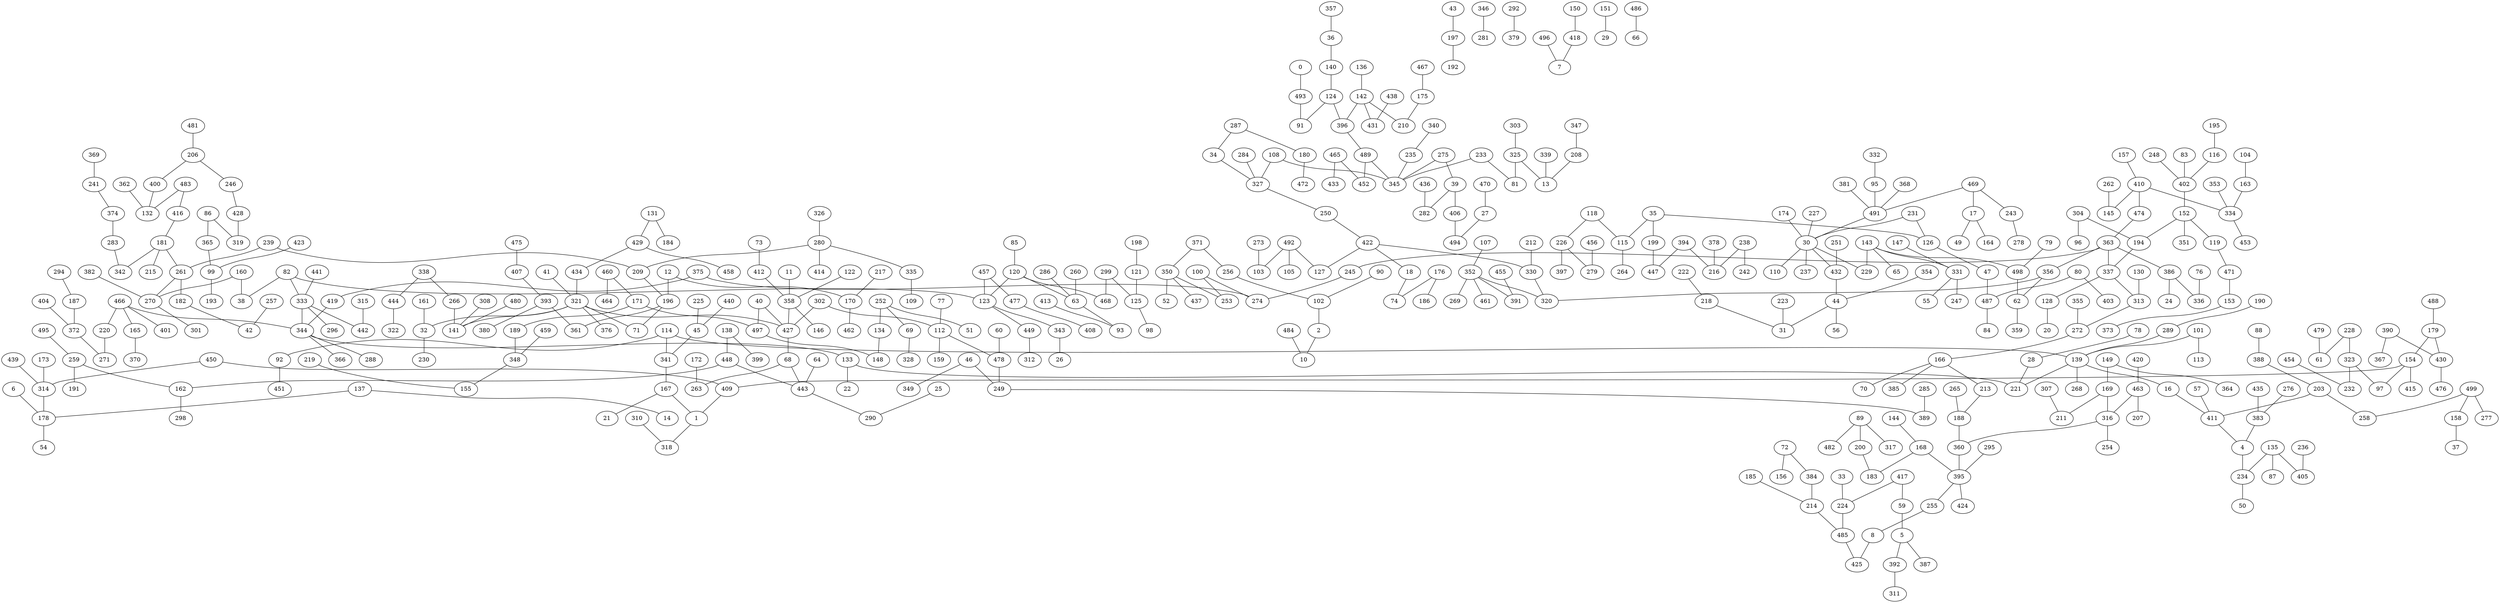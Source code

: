 graph{
6 -- 178;
454 -- 232;
466 -- 220;
410 -- 474;
334 -- 453;
144 -- 168;
227 -- 30;
294 -- 187;
82 -- 333;
495 -- 259;
375 -- 419;
34 -- 327;
477 -- 408;
492 -- 105;
313 -- 272;
260 -- 63;
475 -- 407;
378 -- 216;
231 -- 30;
310 -- 318;
225 -- 45;
435 -- 383;
126 -- 47;
489 -- 345;
326 -- 280;
457 -- 477;
112 -- 159;
299 -- 125;
30 -- 110;
178 -- 54;
280 -- 414;
197 -- 192;
469 -- 17;
365 -- 99;
333 -- 296;
411 -- 4;
344 -- 133;
102 -- 2;
375 -- 274;
176 -- 186;
169 -- 211;
139 -- 221;
304 -- 96;
160 -- 270;
353 -- 334;
412 -- 358;
330 -- 320;
276 -- 383;
307 -- 211;
114 -- 92;
88 -- 388;
107 -- 352;
131 -- 184;
335 -- 109;
469 -- 243;
143 -- 229;
128 -- 20;
284 -- 327;
325 -- 81;
172 -- 263;
350 -- 52;
341 -- 167;
135 -- 405;
170 -- 462;
407 -- 393;
28 -- 221;
223 -- 31;
173 -- 314;
62 -- 359;
187 -- 372;
160 -- 38;
393 -- 361;
152 -- 119;
238 -- 216;
344 -- 288;
487 -- 84;
134 -- 148;
287 -- 34;
157 -- 410;
422 -- 330;
46 -- 249;
448 -- 162;
436 -- 282;
346 -- 281;
140 -- 124;
333 -- 344;
179 -- 430;
369 -- 241;
252 -- 51;
489 -- 452;
41 -- 321;
275 -- 39;
406 -- 494;
340 -- 235;
283 -- 342;
467 -- 175;
220 -- 271;
463 -- 207;
333 -- 442;
182 -- 42;
382 -- 270;
18 -- 74;
44 -- 56;
80 -- 403;
303 -- 325;
417 -- 59;
395 -- 255;
465 -- 433;
308 -- 141;
43 -- 197;
72 -- 156;
138 -- 399;
73 -- 412;
198 -- 121;
11 -- 358;
275 -- 345;
85 -- 120;
167 -- 21;
82 -- 123;
143 -- 65;
455 -- 391;
217 -- 170;
116 -- 402;
17 -- 49;
390 -- 430;
72 -- 384;
356 -- 320;
1 -- 318;
39 -- 406;
409 -- 1;
46 -- 349;
292 -- 379;
194 -- 337;
392 -- 311;
327 -- 250;
450 -- 409;
321 -- 32;
422 -- 18;
209 -- 196;
493 -- 91;
8 -- 425;
30 -- 229;
35 -- 115;
233 -- 81;
179 -- 154;
360 -- 395;
89 -- 482;
248 -- 402;
285 -- 389;
185 -- 214;
2 -- 10;
181 -- 342;
168 -- 395;
143 -- 498;
325 -- 13;
469 -- 491;
69 -- 328;
483 -- 132;
404 -- 372;
356 -- 62;
371 -- 350;
89 -- 200;
357 -- 36;
239 -- 209;
492 -- 127;
147 -- 331;
496 -- 7;
228 -- 323;
261 -- 270;
323 -- 232;
261 -- 182;
272 -- 166;
239 -- 261;
122 -- 358;
104 -- 163;
485 -- 425;
40 -- 427;
5 -- 387;
257 -- 42;
123 -- 343;
82 -- 38;
68 -- 443;
255 -- 8;
339 -- 13;
135 -- 234;
16 -- 411;
289 -- 139;
362 -- 132;
152 -- 351;
383 -- 4;
344 -- 366;
181 -- 261;
233 -- 345;
219 -- 155;
139 -- 16;
474 -- 363;
151 -- 29;
124 -- 396;
384 -- 214;
355 -- 272;
372 -- 271;
208 -- 13;
363 -- 337;
92 -- 451;
479 -- 61;
286 -- 63;
388 -- 203;
252 -- 69;
497 -- 148;
423 -- 99;
471 -- 153;
0 -- 493;
422 -- 127;
171 -- 189;
226 -- 279;
77 -- 112;
419 -- 344;
235 -- 345;
120 -- 468;
199 -- 447;
249 -- 389;
60 -- 478;
222 -- 218;
352 -- 269;
224 -- 485;
459 -- 348;
270 -- 301;
440 -- 45;
152 -- 194;
246 -- 428;
337 -- 313;
430 -- 476;
429 -- 458;
4 -- 234;
112 -- 478;
420 -- 463;
457 -- 123;
139 -- 268;
68 -- 263;
331 -- 247;
181 -- 215;
12 -- 170;
99 -- 193;
483 -- 416;
287 -- 180;
114 -- 139;
120 -- 123;
180 -- 472;
212 -- 330;
234 -- 50;
90 -- 102;
295 -- 395;
480 -- 141;
438 -- 431;
25 -- 290;
124 -- 91;
410 -- 334;
130 -- 313;
418 -- 7;
252 -- 134;
350 -- 253;
410 -- 145;
460 -- 171;
137 -- 178;
350 -- 437;
488 -- 179;
57 -- 411;
400 -- 132;
135 -- 87;
206 -- 400;
169 -- 316;
167 -- 1;
273 -- 103;
266 -- 141;
374 -- 283;
12 -- 196;
27 -- 494;
332 -- 95;
450 -- 314;
280 -- 335;
36 -- 140;
441 -- 333;
363 -- 386;
176 -- 74;
337 -- 128;
448 -- 443;
196 -- 361;
115 -- 264;
463 -- 316;
478 -- 249;
314 -- 178;
499 -- 258;
386 -- 336;
304 -- 194;
343 -- 26;
395 -- 424;
265 -- 188;
262 -- 145;
354 -- 44;
432 -- 44;
491 -- 30;
492 -- 103;
149 -- 364;
321 -- 427;
226 -- 397;
368 -- 491;
259 -- 191;
44 -- 31;
402 -- 152;
133 -- 22;
243 -- 278;
162 -- 298;
470 -- 27;
302 -- 427;
154 -- 409;
166 -- 70;
40 -- 497;
143 -- 331;
33 -- 224;
158 -- 37;
108 -- 327;
394 -- 447;
131 -- 429;
203 -- 411;
137 -- 14;
125 -- 98;
101 -- 139;
444 -- 322;
166 -- 385;
299 -- 468;
331 -- 55;
39 -- 282;
196 -- 71;
189 -- 348;
133 -- 221;
63 -- 93;
449 -- 312;
338 -- 266;
396 -- 489;
153 -- 373;
321 -- 71;
163 -- 334;
393 -- 380;
120 -- 63;
168 -- 183;
47 -- 487;
149 -- 169;
123 -- 449;
316 -- 360;
32 -- 230;
228 -- 61;
250 -- 422;
481 -- 206;
315 -- 442;
17 -- 164;
456 -- 279;
338 -- 444;
64 -- 443;
302 -- 112;
427 -- 68;
195 -- 116;
439 -- 314;
119 -- 471;
316 -- 254;
443 -- 290;
114 -- 341;
118 -- 226;
95 -- 491;
358 -- 146;
280 -- 209;
486 -- 66;
259 -- 162;
498 -- 62;
89 -- 317;
363 -- 356;
214 -- 485;
206 -- 246;
86 -- 319;
121 -- 125;
100 -- 253;
256 -- 102;
35 -- 199;
188 -- 360;
30 -- 237;
174 -- 30;
80 -- 487;
465 -- 452;
150 -- 418;
466 -- 165;
371 -- 256;
86 -- 365;
79 -- 498;
218 -- 31;
499 -- 277;
175 -- 210;
138 -- 448;
434 -- 321;
363 -- 245;
142 -- 210;
200 -- 183;
429 -- 434;
78 -- 28;
352 -- 391;
460 -- 464;
190 -- 289;
251 -- 432;
35 -- 126;
45 -- 341;
101 -- 113;
5 -- 392;
83 -- 402;
245 -- 274;
142 -- 396;
30 -- 432;
348 -- 155;
166 -- 213;
466 -- 344;
165 -- 370;
358 -- 427;
108 -- 345;
390 -- 367;
484 -- 10;
59 -- 5;
499 -- 158;
386 -- 24;
352 -- 461;
347 -- 208;
161 -- 32;
238 -- 242;
118 -- 115;
381 -- 491;
321 -- 376;
203 -- 258;
142 -- 431;
213 -- 188;
241 -- 374;
352 -- 320;
231 -- 126;
100 -- 274;
136 -- 142;
413 -- 93;
417 -- 224;
466 -- 401;
323 -- 97;
76 -- 336;
416 -- 181;
171 -- 497;
154 -- 97;
321 -- 141;
428 -- 319;
394 -- 216;
154 -- 415;
236 -- 405;
}
